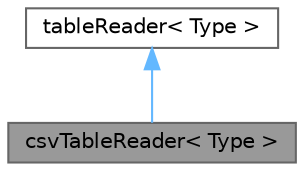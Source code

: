 digraph "csvTableReader&lt; Type &gt;"
{
 // LATEX_PDF_SIZE
  bgcolor="transparent";
  edge [fontname=Helvetica,fontsize=10,labelfontname=Helvetica,labelfontsize=10];
  node [fontname=Helvetica,fontsize=10,shape=box,height=0.2,width=0.4];
  Node1 [id="Node000001",label="csvTableReader\< Type \>",height=0.2,width=0.4,color="gray40", fillcolor="grey60", style="filled", fontcolor="black",tooltip="Reads an interpolation table from a file - CSV-format."];
  Node2 -> Node1 [id="edge1_Node000001_Node000002",dir="back",color="steelblue1",style="solid",tooltip=" "];
  Node2 [id="Node000002",label="tableReader\< Type \>",height=0.2,width=0.4,color="gray40", fillcolor="white", style="filled",URL="$classFoam_1_1tableReader.html",tooltip="Base class to read table data for the interpolationTable."];
}
